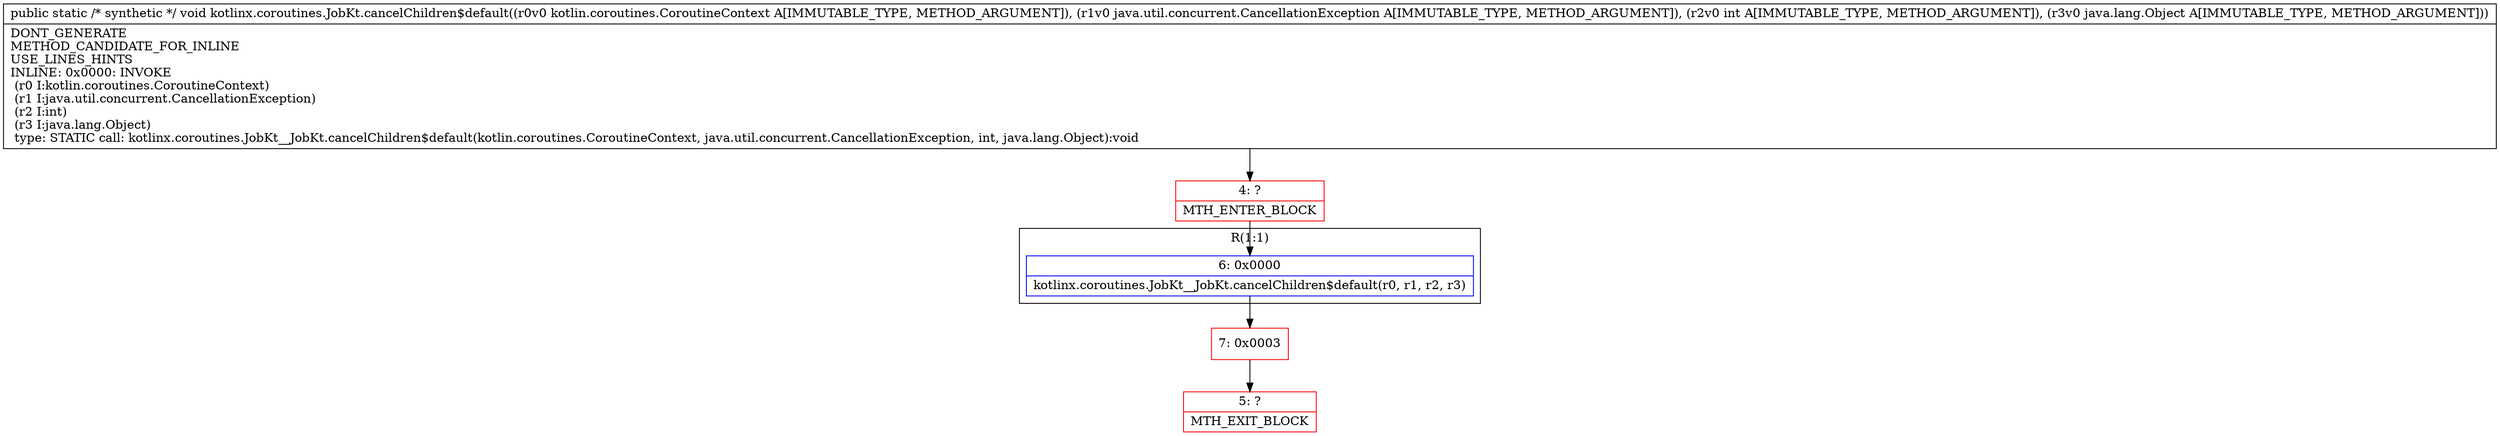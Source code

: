 digraph "CFG forkotlinx.coroutines.JobKt.cancelChildren$default(Lkotlin\/coroutines\/CoroutineContext;Ljava\/util\/concurrent\/CancellationException;ILjava\/lang\/Object;)V" {
subgraph cluster_Region_2123494768 {
label = "R(1:1)";
node [shape=record,color=blue];
Node_6 [shape=record,label="{6\:\ 0x0000|kotlinx.coroutines.JobKt__JobKt.cancelChildren$default(r0, r1, r2, r3)\l}"];
}
Node_4 [shape=record,color=red,label="{4\:\ ?|MTH_ENTER_BLOCK\l}"];
Node_7 [shape=record,color=red,label="{7\:\ 0x0003}"];
Node_5 [shape=record,color=red,label="{5\:\ ?|MTH_EXIT_BLOCK\l}"];
MethodNode[shape=record,label="{public static \/* synthetic *\/ void kotlinx.coroutines.JobKt.cancelChildren$default((r0v0 kotlin.coroutines.CoroutineContext A[IMMUTABLE_TYPE, METHOD_ARGUMENT]), (r1v0 java.util.concurrent.CancellationException A[IMMUTABLE_TYPE, METHOD_ARGUMENT]), (r2v0 int A[IMMUTABLE_TYPE, METHOD_ARGUMENT]), (r3v0 java.lang.Object A[IMMUTABLE_TYPE, METHOD_ARGUMENT]))  | DONT_GENERATE\lMETHOD_CANDIDATE_FOR_INLINE\lUSE_LINES_HINTS\lINLINE: 0x0000: INVOKE  \l  (r0 I:kotlin.coroutines.CoroutineContext)\l  (r1 I:java.util.concurrent.CancellationException)\l  (r2 I:int)\l  (r3 I:java.lang.Object)\l type: STATIC call: kotlinx.coroutines.JobKt__JobKt.cancelChildren$default(kotlin.coroutines.CoroutineContext, java.util.concurrent.CancellationException, int, java.lang.Object):void\l}"];
MethodNode -> Node_4;Node_6 -> Node_7;
Node_4 -> Node_6;
Node_7 -> Node_5;
}

